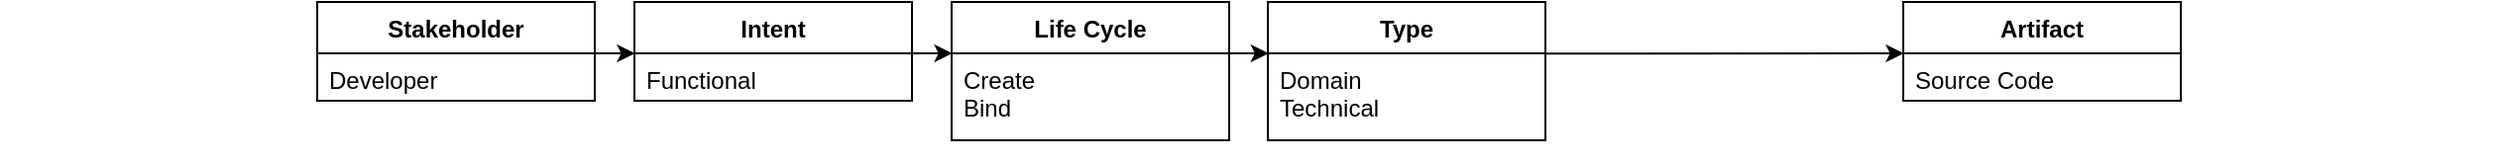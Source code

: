 <mxfile version="12.4.0" type="device" pages="1"><diagram id="y8sWHT3icztHrU1g5Dkq" name="Page-1"><mxGraphModel dx="1637" dy="473" grid="1" gridSize="10" guides="1" tooltips="1" connect="1" arrows="1" fold="1" page="1" pageScale="1" pageWidth="827" pageHeight="1169" math="0" shadow="0"><root><mxCell id="0"/><mxCell id="1" parent="0"/><mxCell id="gPVxkg3bDmk5vLiV5XKE-3" style="edgeStyle=orthogonalEdgeStyle;rounded=0;orthogonalLoop=1;jettySize=auto;html=1;entryX=0;entryY=0.5;entryDx=0;entryDy=0;" parent="1" edge="1"><mxGeometry relative="1" as="geometry"><mxPoint x="180" y="216" as="sourcePoint"/><mxPoint x="200.238" y="216.048" as="targetPoint"/></mxGeometry></mxCell><mxCell id="f09IUAY35GwZ-7wMkR_h-1" value="Stakeholder" style="swimlane;fontStyle=1;childLayout=stackLayout;horizontal=1;startSize=26;fillColor=none;horizontalStack=0;resizeParent=1;resizeParentMax=0;resizeLast=0;collapsible=1;marginBottom=0;" parent="1" vertex="1"><mxGeometry x="40" y="190" width="140" height="50" as="geometry"/></mxCell><mxCell id="f09IUAY35GwZ-7wMkR_h-2" value="Developer" style="text;strokeColor=none;fillColor=none;align=left;verticalAlign=top;spacingLeft=4;spacingRight=4;overflow=hidden;rotatable=0;points=[[0,0.5],[1,0.5]];portConstraint=eastwest;" parent="f09IUAY35GwZ-7wMkR_h-1" vertex="1"><mxGeometry y="26" width="140" height="24" as="geometry"/></mxCell><mxCell id="f09IUAY35GwZ-7wMkR_h-9" value="Intent" style="swimlane;fontStyle=1;childLayout=stackLayout;horizontal=1;startSize=26;fillColor=none;horizontalStack=0;resizeParent=1;resizeParentMax=0;resizeLast=0;collapsible=1;marginBottom=0;" parent="1" vertex="1"><mxGeometry x="200" y="190" width="140" height="50" as="geometry"/></mxCell><mxCell id="f09IUAY35GwZ-7wMkR_h-10" value="Functional" style="text;strokeColor=none;fillColor=none;align=left;verticalAlign=top;spacingLeft=4;spacingRight=4;overflow=hidden;rotatable=0;points=[[0,0.5],[1,0.5]];portConstraint=eastwest;" parent="f09IUAY35GwZ-7wMkR_h-9" vertex="1"><mxGeometry y="26" width="140" height="24" as="geometry"/></mxCell><mxCell id="gPVxkg3bDmk5vLiV5XKE-11" style="edgeStyle=orthogonalEdgeStyle;rounded=0;orthogonalLoop=1;jettySize=auto;html=1;entryX=0;entryY=0.5;entryDx=0;entryDy=0;exitX=0.996;exitY=0.003;exitDx=0;exitDy=0;exitPerimeter=0;" parent="1" edge="1" source="dBSXt1BAkocQW8ArYlQf-15"><mxGeometry relative="1" as="geometry"><mxPoint x="820" y="216" as="sourcePoint"/><mxPoint x="840.238" y="216" as="targetPoint"/><Array as="points"><mxPoint x="700" y="216"/><mxPoint x="700" y="216"/></Array></mxGeometry></mxCell><mxCell id="gPVxkg3bDmk5vLiV5XKE-12" value="Artifact" style="swimlane;fontStyle=1;childLayout=stackLayout;horizontal=1;startSize=26;fillColor=none;horizontalStack=0;resizeParent=1;resizeParentMax=0;resizeLast=0;collapsible=1;marginBottom=0;" parent="1" vertex="1"><mxGeometry x="840" y="190" width="140" height="50" as="geometry"/></mxCell><mxCell id="gPVxkg3bDmk5vLiV5XKE-13" value="Source Code" style="text;strokeColor=none;fillColor=none;align=left;verticalAlign=top;spacingLeft=4;spacingRight=4;overflow=hidden;rotatable=0;points=[[0,0.5],[1,0.5]];portConstraint=eastwest;" parent="gPVxkg3bDmk5vLiV5XKE-12" vertex="1"><mxGeometry y="26" width="140" height="24" as="geometry"/></mxCell><mxCell id="gPVxkg3bDmk5vLiV5XKE-17" style="edgeStyle=orthogonalEdgeStyle;rounded=0;orthogonalLoop=1;jettySize=auto;html=1;entryX=0;entryY=0.5;entryDx=0;entryDy=0;" parent="1" edge="1"><mxGeometry relative="1" as="geometry"><mxPoint x="340" y="216" as="sourcePoint"/><mxPoint x="360.286" y="216.143" as="targetPoint"/></mxGeometry></mxCell><mxCell id="gPVxkg3bDmk5vLiV5XKE-18" value="Life Cycle" style="swimlane;fontStyle=1;childLayout=stackLayout;horizontal=1;startSize=26;fillColor=none;horizontalStack=0;resizeParent=1;resizeParentMax=0;resizeLast=0;collapsible=1;marginBottom=0;" parent="1" vertex="1"><mxGeometry x="360" y="190" width="140" height="70" as="geometry"/></mxCell><mxCell id="gPVxkg3bDmk5vLiV5XKE-19" value="Create&#10;Bind" style="text;strokeColor=none;fillColor=none;align=left;verticalAlign=top;spacingLeft=4;spacingRight=4;overflow=hidden;rotatable=0;points=[[0,0.5],[1,0.5]];portConstraint=eastwest;" parent="gPVxkg3bDmk5vLiV5XKE-18" vertex="1"><mxGeometry y="26" width="140" height="44" as="geometry"/></mxCell><mxCell id="dBSXt1BAkocQW8ArYlQf-1" style="edgeStyle=orthogonalEdgeStyle;rounded=0;orthogonalLoop=1;jettySize=auto;html=1;entryX=0;entryY=0.5;entryDx=0;entryDy=0;noLabel=1;fontColor=none;strokeColor=none;" parent="1" edge="1"><mxGeometry relative="1" as="geometry"><mxPoint x="980" y="216" as="sourcePoint"/><mxPoint x="1000" y="216" as="targetPoint"/></mxGeometry></mxCell><mxCell id="dBSXt1BAkocQW8ArYlQf-2" value="Complexity" style="swimlane;fontStyle=1;childLayout=stackLayout;horizontal=1;startSize=26;fillColor=none;horizontalStack=0;resizeParent=1;resizeParentMax=0;resizeLast=0;collapsible=1;marginBottom=0;noLabel=1;fontColor=none;strokeColor=none;" parent="1" vertex="1"><mxGeometry x="1000" y="190" width="140" height="80" as="geometry"/></mxCell><mxCell id="dBSXt1BAkocQW8ArYlQf-3" value="High Dependencies&#10;Low Dependencies&#10;No Dependencies" style="text;strokeColor=none;fillColor=none;align=left;verticalAlign=top;spacingLeft=4;spacingRight=4;overflow=hidden;rotatable=0;points=[[0,0.5],[1,0.5]];portConstraint=eastwest;noLabel=1;fontColor=none;" parent="dBSXt1BAkocQW8ArYlQf-2" vertex="1"><mxGeometry y="26" width="140" height="54" as="geometry"/></mxCell><mxCell id="dBSXt1BAkocQW8ArYlQf-13" style="edgeStyle=orthogonalEdgeStyle;rounded=0;orthogonalLoop=1;jettySize=auto;html=1;entryX=0;entryY=0.5;entryDx=0;entryDy=0;" parent="1" edge="1"><mxGeometry relative="1" as="geometry"><mxPoint x="499.5" y="216" as="sourcePoint"/><mxPoint x="519.929" y="216.143" as="targetPoint"/></mxGeometry></mxCell><mxCell id="dBSXt1BAkocQW8ArYlQf-14" value="Type" style="swimlane;fontStyle=1;childLayout=stackLayout;horizontal=1;startSize=26;fillColor=none;horizontalStack=0;resizeParent=1;resizeParentMax=0;resizeLast=0;collapsible=1;marginBottom=0;" parent="1" vertex="1"><mxGeometry x="519.5" y="190" width="140" height="70" as="geometry"/></mxCell><mxCell id="dBSXt1BAkocQW8ArYlQf-15" value="Domain&#10;Technical" style="text;strokeColor=none;fillColor=none;align=left;verticalAlign=top;spacingLeft=4;spacingRight=4;overflow=hidden;rotatable=0;points=[[0,0.5],[1,0.5]];portConstraint=eastwest;" parent="dBSXt1BAkocQW8ArYlQf-14" vertex="1"><mxGeometry y="26" width="140" height="44" as="geometry"/></mxCell><mxCell id="dBSXt1BAkocQW8ArYlQf-17" style="edgeStyle=orthogonalEdgeStyle;rounded=0;orthogonalLoop=1;jettySize=auto;html=1;entryX=0;entryY=0.5;entryDx=0;entryDy=0;strokeColor=none;fontColor=none;noLabel=1;" parent="1" edge="1"><mxGeometry relative="1" as="geometry"><mxPoint x="20" y="216" as="sourcePoint"/><mxPoint x="40" y="216" as="targetPoint"/></mxGeometry></mxCell><mxCell id="dBSXt1BAkocQW8ArYlQf-18" value="Stage" style="swimlane;fontStyle=1;childLayout=stackLayout;horizontal=1;startSize=26;fillColor=none;horizontalStack=0;resizeParent=1;resizeParentMax=0;resizeLast=0;collapsible=1;marginBottom=0;strokeColor=none;fontColor=none;noLabel=1;" parent="1" vertex="1"><mxGeometry x="-120" y="190" width="140" height="50" as="geometry"/></mxCell><mxCell id="dBSXt1BAkocQW8ArYlQf-19" value="Developer" style="text;strokeColor=none;fillColor=none;align=left;verticalAlign=top;spacingLeft=4;spacingRight=4;overflow=hidden;rotatable=0;points=[[0,0.5],[1,0.5]];portConstraint=eastwest;fontColor=none;noLabel=1;" parent="dBSXt1BAkocQW8ArYlQf-18" vertex="1"><mxGeometry y="26" width="140" height="24" as="geometry"/></mxCell></root></mxGraphModel></diagram></mxfile>